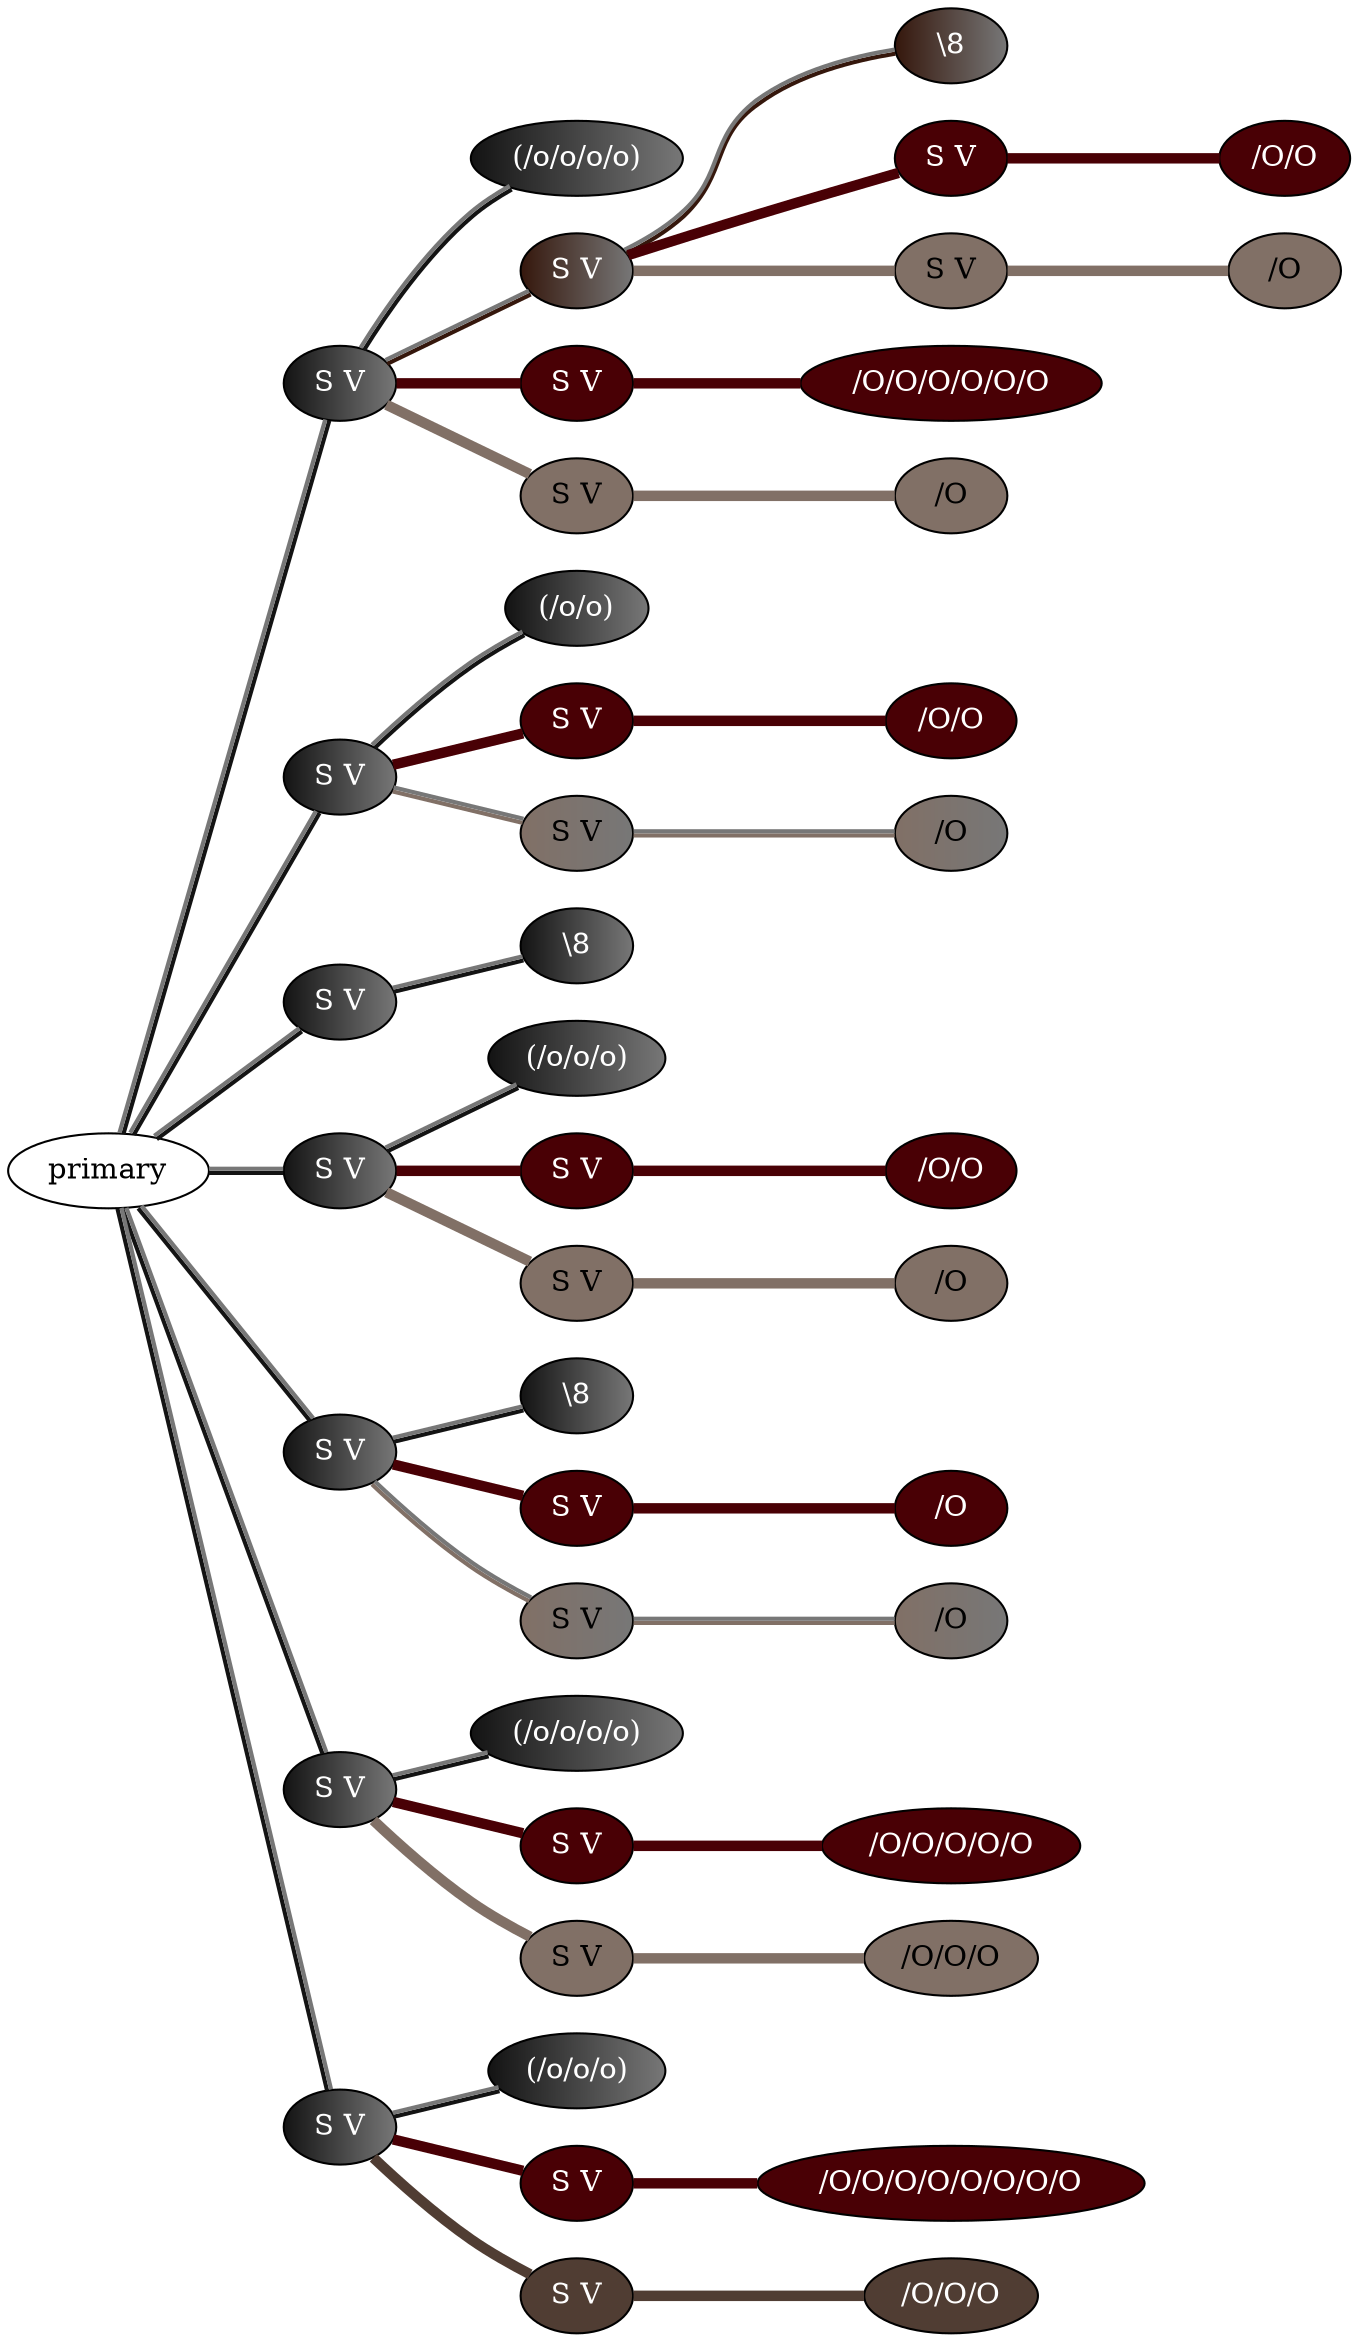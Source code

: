 graph {
 graph [rankdir=LR]
"1" [qtype="pendant_node", pendant_colors="#131313:#777777", pendant_ply="S", pendant_attach="V", pendant_length="40.5", label="S V", style=filled, fillcolor="#131313:#777777", fontcolor="#ffffff"]
"primary" -- "1" [qtype="pendant_link",penwidth=2,color="#131313:#777777"]
"1:0" [qtype="knot_node", knot_value="4", knot_type="L", knot_position="14.5", knot_spin="S", label="(/o/o/o/o)", style=filled, fillcolor="#131313:#777777" , fontcolor="#ffffff"]
"1" -- "1:0" [qtype="knot_link",penwidth=2,color="#131313:#777777"]
"1s1" [qtype="pendant_node", pendant_colors="#35170C:#777777", pendant_ply="S", pendant_attach="V", pendant_length="32.5", label="S V", style=filled, fillcolor="#35170C:#777777", fontcolor="#ffffff"]
"1" -- "1s1" [qtype="pendant_link",penwidth=2,color="#35170C:#777777"]
"1s1:0" [qtype="knot_node", knot_value="1", knot_type="E", knot_position="13.5", knot_spin="Z", label="\\8", style=filled, fillcolor="#35170C:#777777" , fontcolor="#ffffff"]
"1s1" -- "1s1:0" [qtype="knot_link",penwidth=2,color="#35170C:#777777"]
"1s1s1" [qtype="pendant_node", pendant_colors="#490005", pendant_ply="S", pendant_attach="V", pendant_length="29.0", label="S V", style=filled, fillcolor="#490005", fontcolor="#ffffff"]
"1s1" -- "1s1s1" [qtype="pendant_link",penwidth=5,color="#490005"]
"1s1s1:0" [qtype="knot_node", knot_value="2", knot_type="S", knot_position="4.0", knot_spin="S", label="/O/O", style=filled, fillcolor="#490005" , fontcolor="#ffffff"]
"1s1s1" -- "1s1s1:0" [qtype="knot_link",penwidth=5,color="#490005"]
"1s1s2" [qtype="pendant_node", pendant_colors="#817066", pendant_ply="S", pendant_attach="V", pendant_length="21.5", label="S V", style=filled, fillcolor="#817066", fontcolor="#000000"]
"1s1" -- "1s1s2" [qtype="pendant_link",penwidth=5,color="#817066"]
"1s1s2:0" [qtype="knot_node", knot_value="1", knot_type="S", knot_position="9.0", knot_spin="S", label="/O", style=filled, fillcolor="#817066" , fontcolor="#000000"]
"1s1s2" -- "1s1s2:0" [qtype="knot_link",penwidth=5,color="#817066"]
"1s2" [qtype="pendant_node", pendant_colors="#490005", pendant_ply="S", pendant_attach="V", pendant_length="42.0", label="S V", style=filled, fillcolor="#490005", fontcolor="#ffffff"]
"1" -- "1s2" [qtype="pendant_link",penwidth=5,color="#490005"]
"1s2:0" [qtype="knot_node", knot_value="6", knot_type="S", knot_position="4.0", knot_spin="S", label="/O/O/O/O/O/O", style=filled, fillcolor="#490005" , fontcolor="#ffffff"]
"1s2" -- "1s2:0" [qtype="knot_link",penwidth=5,color="#490005"]
"1s3" [qtype="pendant_node", pendant_colors="#817066", pendant_ply="S", pendant_attach="V", pendant_length="38.0", label="S V", style=filled, fillcolor="#817066", fontcolor="#000000"]
"1" -- "1s3" [qtype="pendant_link",penwidth=5,color="#817066"]
"1s3:0" [qtype="knot_node", knot_value="1", knot_type="S", knot_position="9.0", knot_spin="S", label="/O", style=filled, fillcolor="#817066" , fontcolor="#000000"]
"1s3" -- "1s3:0" [qtype="knot_link",penwidth=5,color="#817066"]
"2" [qtype="pendant_node", pendant_colors="#131313:#777777", pendant_ply="S", pendant_attach="V", pendant_length="29.0", label="S V", style=filled, fillcolor="#131313:#777777", fontcolor="#ffffff"]
"primary" -- "2" [qtype="pendant_link",penwidth=2,color="#131313:#777777"]
"2:0" [qtype="knot_node", knot_value="2", knot_type="L", knot_position="15.0", knot_spin="S", label="(/o/o)", style=filled, fillcolor="#131313:#777777" , fontcolor="#ffffff"]
"2" -- "2:0" [qtype="knot_link",penwidth=2,color="#131313:#777777"]
"2s1" [qtype="pendant_node", pendant_colors="#490005", pendant_ply="S", pendant_attach="V", pendant_length="28.0", label="S V", style=filled, fillcolor="#490005", fontcolor="#ffffff"]
"2" -- "2s1" [qtype="pendant_link",penwidth=5,color="#490005"]
"2s1:0" [qtype="knot_node", knot_value="2", knot_type="S", knot_position="4.0", knot_spin="S", label="/O/O", style=filled, fillcolor="#490005" , fontcolor="#ffffff"]
"2s1" -- "2s1:0" [qtype="knot_link",penwidth=5,color="#490005"]
"2s2" [qtype="pendant_node", pendant_colors="#817066:#777777", pendant_ply="S", pendant_attach="V", pendant_length="38.0", label="S V", style=filled, fillcolor="#817066:#777777", fontcolor="#000000"]
"2" -- "2s2" [qtype="pendant_link",penwidth=2,color="#817066:#777777"]
"2s2:0" [qtype="knot_node", knot_value="1", knot_type="S", knot_position="9.5", knot_spin="S", label="/O", style=filled, fillcolor="#817066:#777777" , fontcolor="#000000"]
"2s2" -- "2s2:0" [qtype="knot_link",penwidth=2,color="#817066:#777777"]
"3" [qtype="pendant_node", pendant_colors="#131313:#777777", pendant_ply="S", pendant_attach="V", pendant_length="30.0", label="S V", style=filled, fillcolor="#131313:#777777", fontcolor="#ffffff"]
"primary" -- "3" [qtype="pendant_link",penwidth=2,color="#131313:#777777"]
"3:0" [qtype="knot_node", knot_value="1", knot_type="E", knot_position="15.0", knot_spin="Z", label="\\8", style=filled, fillcolor="#131313:#777777" , fontcolor="#ffffff"]
"3" -- "3:0" [qtype="knot_link",penwidth=2,color="#131313:#777777"]
"4" [qtype="pendant_node", pendant_colors="#131313:#777777", pendant_ply="S", pendant_attach="V", pendant_length="31.5", label="S V", style=filled, fillcolor="#131313:#777777", fontcolor="#ffffff"]
"primary" -- "4" [qtype="pendant_link",penwidth=2,color="#131313:#777777"]
"4:0" [qtype="knot_node", knot_value="3", knot_type="L", knot_position="15.0", knot_spin="S", label="(/o/o/o)", style=filled, fillcolor="#131313:#777777" , fontcolor="#ffffff"]
"4" -- "4:0" [qtype="knot_link",penwidth=2,color="#131313:#777777"]
"4s1" [qtype="pendant_node", pendant_colors="#490005", pendant_ply="S", pendant_attach="V", pendant_length="26.5", label="S V", style=filled, fillcolor="#490005", fontcolor="#ffffff"]
"4" -- "4s1" [qtype="pendant_link",penwidth=5,color="#490005"]
"4s1:0" [qtype="knot_node", knot_value="2", knot_type="S", knot_position="4.5", knot_spin="S", label="/O/O", style=filled, fillcolor="#490005" , fontcolor="#ffffff"]
"4s1" -- "4s1:0" [qtype="knot_link",penwidth=5,color="#490005"]
"4s2" [qtype="pendant_node", pendant_colors="#817066", pendant_ply="S", pendant_attach="V", pendant_length="28.5", label="S V", style=filled, fillcolor="#817066", fontcolor="#000000"]
"4" -- "4s2" [qtype="pendant_link",penwidth=5,color="#817066"]
"4s2:0" [qtype="knot_node", knot_value="1", knot_type="S", knot_position="9.0", knot_spin="S", label="/O", style=filled, fillcolor="#817066" , fontcolor="#000000"]
"4s2" -- "4s2:0" [qtype="knot_link",penwidth=5,color="#817066"]
"5" [qtype="pendant_node", pendant_colors="#131313:#777777", pendant_ply="S", pendant_attach="V", pendant_length="37.0", label="S V", style=filled, fillcolor="#131313:#777777", fontcolor="#ffffff"]
"primary" -- "5" [qtype="pendant_link",penwidth=2,color="#131313:#777777"]
"5:0" [qtype="knot_node", knot_value="1", knot_type="E", knot_position="16.0", knot_spin="Z", label="\\8", style=filled, fillcolor="#131313:#777777" , fontcolor="#ffffff"]
"5" -- "5:0" [qtype="knot_link",penwidth=2,color="#131313:#777777"]
"5s1" [qtype="pendant_node", pendant_colors="#490005", pendant_ply="S", pendant_attach="V", pendant_length="41.5", label="S V", style=filled, fillcolor="#490005", fontcolor="#ffffff"]
"5" -- "5s1" [qtype="pendant_link",penwidth=5,color="#490005"]
"5s1:0" [qtype="knot_node", knot_value="1", knot_type="S", knot_position="4.5", knot_spin="S", label="/O", style=filled, fillcolor="#490005" , fontcolor="#ffffff"]
"5s1" -- "5s1:0" [qtype="knot_link",penwidth=5,color="#490005"]
"5s2" [qtype="pendant_node", pendant_colors="#817066:#777777", pendant_ply="S", pendant_attach="V", pendant_length="31.5", label="S V", style=filled, fillcolor="#817066:#777777", fontcolor="#000000"]
"5" -- "5s2" [qtype="pendant_link",penwidth=2,color="#817066:#777777"]
"5s2:0" [qtype="knot_node", knot_value="1", knot_type="S", knot_position="9.0", knot_spin="S", label="/O", style=filled, fillcolor="#817066:#777777" , fontcolor="#000000"]
"5s2" -- "5s2:0" [qtype="knot_link",penwidth=2,color="#817066:#777777"]
"6" [qtype="pendant_node", pendant_colors="#131313:#777777", pendant_ply="S", pendant_attach="V", pendant_length="31.0", label="S V", style=filled, fillcolor="#131313:#777777", fontcolor="#ffffff"]
"primary" -- "6" [qtype="pendant_link",penwidth=2,color="#131313:#777777"]
"6:0" [qtype="knot_node", knot_value="4", knot_type="L", knot_position="15.5", knot_spin="S", label="(/o/o/o/o)", style=filled, fillcolor="#131313:#777777" , fontcolor="#ffffff"]
"6" -- "6:0" [qtype="knot_link",penwidth=2,color="#131313:#777777"]
"6s1" [qtype="pendant_node", pendant_colors="#490005", pendant_ply="S", pendant_attach="V", pendant_length="24.0", label="S V", style=filled, fillcolor="#490005", fontcolor="#ffffff"]
"6" -- "6s1" [qtype="pendant_link",penwidth=5,color="#490005"]
"6s1:0" [qtype="knot_node", knot_value="5", knot_type="S", knot_position="4.0", knot_spin="S", label="/O/O/O/O/O", style=filled, fillcolor="#490005" , fontcolor="#ffffff"]
"6s1" -- "6s1:0" [qtype="knot_link",penwidth=5,color="#490005"]
"6s2" [qtype="pendant_node", pendant_colors="#817066", pendant_ply="S", pendant_attach="V", pendant_length="29.5", label="S V", style=filled, fillcolor="#817066", fontcolor="#000000"]
"6" -- "6s2" [qtype="pendant_link",penwidth=5,color="#817066"]
"6s2:0" [qtype="knot_node", knot_value="3", knot_type="S", knot_position="9.0", knot_spin="S", label="/O/O/O", style=filled, fillcolor="#817066" , fontcolor="#000000"]
"6s2" -- "6s2:0" [qtype="knot_link",penwidth=5,color="#817066"]
"7" [qtype="pendant_node", pendant_colors="#131313:#777777", pendant_ply="S", pendant_attach="V", pendant_length="39.5", label="S V", style=filled, fillcolor="#131313:#777777", fontcolor="#ffffff"]
"primary" -- "7" [qtype="pendant_link",penwidth=2,color="#131313:#777777"]
"7:0" [qtype="knot_node", knot_value="3", knot_type="L", knot_position="16.0", knot_spin="S", label="(/o/o/o)", style=filled, fillcolor="#131313:#777777" , fontcolor="#ffffff"]
"7" -- "7:0" [qtype="knot_link",penwidth=2,color="#131313:#777777"]
"7s1" [qtype="pendant_node", pendant_colors="#490005", pendant_ply="S", pendant_attach="V", pendant_length="26.0", label="S V", style=filled, fillcolor="#490005", fontcolor="#ffffff"]
"7" -- "7s1" [qtype="pendant_link",penwidth=5,color="#490005"]
"7s1:0" [qtype="knot_node", knot_value="8", knot_type="S", knot_position="4.5", knot_spin="S", label="/O/O/O/O/O/O/O/O", style=filled, fillcolor="#490005" , fontcolor="#ffffff"]
"7s1" -- "7s1:0" [qtype="knot_link",penwidth=5,color="#490005"]
"7s2" [qtype="pendant_node", pendant_colors="#503D33", pendant_ply="S", pendant_attach="V", pendant_length="27.0", label="S V", style=filled, fillcolor="#503D33", fontcolor="#ffffff"]
"7" -- "7s2" [qtype="pendant_link",penwidth=5,color="#503D33"]
"7s2:0" [qtype="knot_node", knot_value="3", knot_type="S", knot_position="8.0", knot_spin="S", label="/O/O/O", style=filled, fillcolor="#503D33" , fontcolor="#ffffff"]
"7s2" -- "7s2:0" [qtype="knot_link",penwidth=5,color="#503D33"]
}
